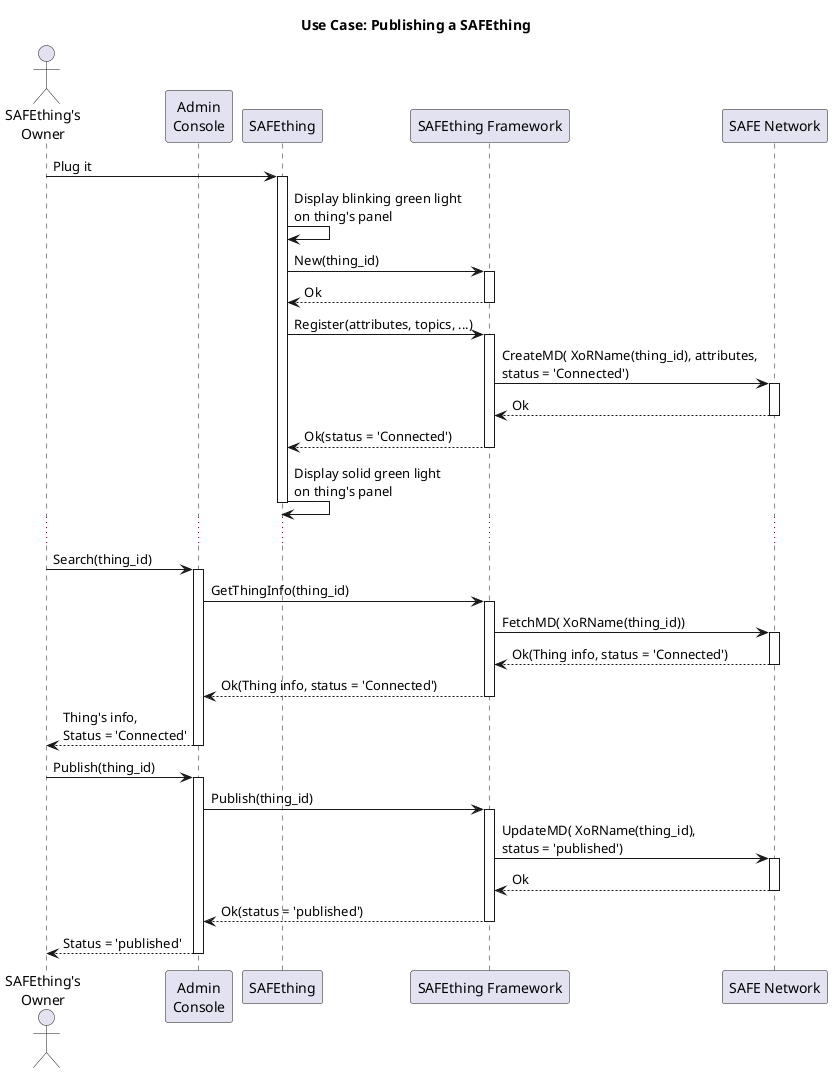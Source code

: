 @startuml
title **Use Case: Publishing a SAFEthing**

actor "SAFEthing's\nOwner" as owner
participant "Admin\nConsole" as admin
participant SAFEthing as thing
participant "SAFEthing Framework" as framework
participant "SAFE Network" as safenet

owner -> thing: Plug it
activate thing

thing -> thing: Display blinking green light\non thing's panel
thing -> framework: New(thing_id)
activate framework

thing <-- framework: Ok
deactivate framework

thing -> framework: Register(attributes, topics, ...)
activate framework

framework -> safenet: CreateMD( XoRName(thing_id), attributes,\nstatus = 'Connected')
activate safenet

framework <-- safenet: Ok
deactivate safenet

thing <-- framework: Ok(status = 'Connected')
deactivate framework
thing -> thing: Display solid green light\non thing's panel
deactivate thing

...

owner -> admin: Search(thing_id)
activate admin

admin -> framework: GetThingInfo(thing_id)
activate framework

framework -> safenet: FetchMD( XoRName(thing_id))
activate safenet

framework <-- safenet: Ok(Thing info, status = 'Connected')
deactivate safenet

admin <-- framework: Ok(Thing info, status = 'Connected')
deactivate framework

owner <-- admin: Thing's info,\nStatus = 'Connected'
deactivate admin

owner -> admin: Publish(thing_id)
activate admin

admin -> framework: Publish(thing_id)
activate framework

framework -> safenet: UpdateMD( XoRName(thing_id),\nstatus = 'published')
activate safenet

framework <-- safenet: Ok
deactivate safenet

admin <-- framework: Ok(status = 'published')
deactivate framework

owner <-- admin: Status = 'published'
deactivate admin

@enduml
